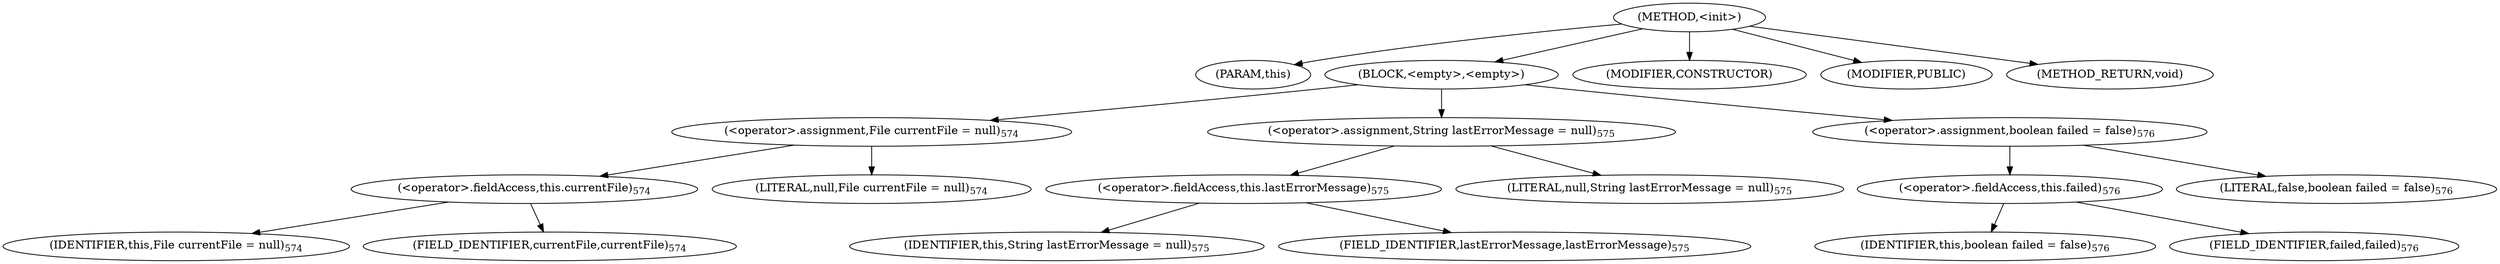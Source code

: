 digraph "&lt;init&gt;" {  
"1366" [label = <(METHOD,&lt;init&gt;)> ]
"1367" [label = <(PARAM,this)> ]
"1368" [label = <(BLOCK,&lt;empty&gt;,&lt;empty&gt;)> ]
"1369" [label = <(&lt;operator&gt;.assignment,File currentFile = null)<SUB>574</SUB>> ]
"1370" [label = <(&lt;operator&gt;.fieldAccess,this.currentFile)<SUB>574</SUB>> ]
"1371" [label = <(IDENTIFIER,this,File currentFile = null)<SUB>574</SUB>> ]
"1372" [label = <(FIELD_IDENTIFIER,currentFile,currentFile)<SUB>574</SUB>> ]
"1373" [label = <(LITERAL,null,File currentFile = null)<SUB>574</SUB>> ]
"1374" [label = <(&lt;operator&gt;.assignment,String lastErrorMessage = null)<SUB>575</SUB>> ]
"1375" [label = <(&lt;operator&gt;.fieldAccess,this.lastErrorMessage)<SUB>575</SUB>> ]
"1376" [label = <(IDENTIFIER,this,String lastErrorMessage = null)<SUB>575</SUB>> ]
"1377" [label = <(FIELD_IDENTIFIER,lastErrorMessage,lastErrorMessage)<SUB>575</SUB>> ]
"1378" [label = <(LITERAL,null,String lastErrorMessage = null)<SUB>575</SUB>> ]
"1379" [label = <(&lt;operator&gt;.assignment,boolean failed = false)<SUB>576</SUB>> ]
"1380" [label = <(&lt;operator&gt;.fieldAccess,this.failed)<SUB>576</SUB>> ]
"1381" [label = <(IDENTIFIER,this,boolean failed = false)<SUB>576</SUB>> ]
"1382" [label = <(FIELD_IDENTIFIER,failed,failed)<SUB>576</SUB>> ]
"1383" [label = <(LITERAL,false,boolean failed = false)<SUB>576</SUB>> ]
"1384" [label = <(MODIFIER,CONSTRUCTOR)> ]
"1385" [label = <(MODIFIER,PUBLIC)> ]
"1386" [label = <(METHOD_RETURN,void)> ]
  "1366" -> "1367" 
  "1366" -> "1368" 
  "1366" -> "1384" 
  "1366" -> "1385" 
  "1366" -> "1386" 
  "1368" -> "1369" 
  "1368" -> "1374" 
  "1368" -> "1379" 
  "1369" -> "1370" 
  "1369" -> "1373" 
  "1370" -> "1371" 
  "1370" -> "1372" 
  "1374" -> "1375" 
  "1374" -> "1378" 
  "1375" -> "1376" 
  "1375" -> "1377" 
  "1379" -> "1380" 
  "1379" -> "1383" 
  "1380" -> "1381" 
  "1380" -> "1382" 
}

